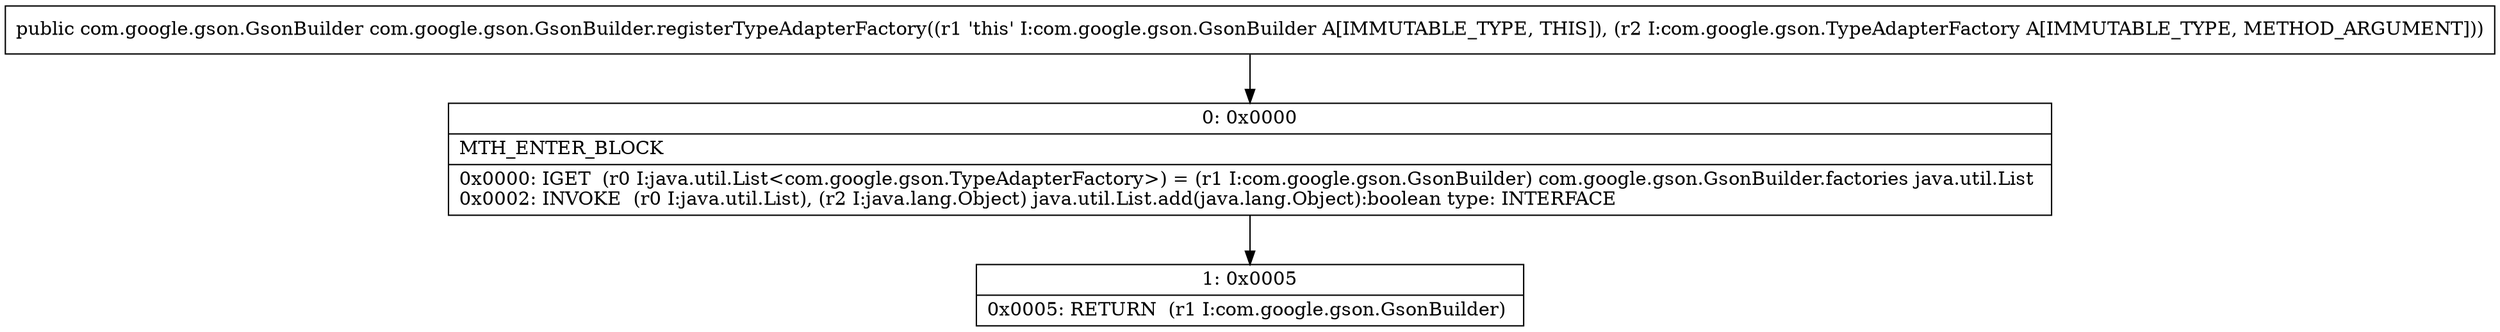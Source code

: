 digraph "CFG forcom.google.gson.GsonBuilder.registerTypeAdapterFactory(Lcom\/google\/gson\/TypeAdapterFactory;)Lcom\/google\/gson\/GsonBuilder;" {
Node_0 [shape=record,label="{0\:\ 0x0000|MTH_ENTER_BLOCK\l|0x0000: IGET  (r0 I:java.util.List\<com.google.gson.TypeAdapterFactory\>) = (r1 I:com.google.gson.GsonBuilder) com.google.gson.GsonBuilder.factories java.util.List \l0x0002: INVOKE  (r0 I:java.util.List), (r2 I:java.lang.Object) java.util.List.add(java.lang.Object):boolean type: INTERFACE \l}"];
Node_1 [shape=record,label="{1\:\ 0x0005|0x0005: RETURN  (r1 I:com.google.gson.GsonBuilder) \l}"];
MethodNode[shape=record,label="{public com.google.gson.GsonBuilder com.google.gson.GsonBuilder.registerTypeAdapterFactory((r1 'this' I:com.google.gson.GsonBuilder A[IMMUTABLE_TYPE, THIS]), (r2 I:com.google.gson.TypeAdapterFactory A[IMMUTABLE_TYPE, METHOD_ARGUMENT])) }"];
MethodNode -> Node_0;
Node_0 -> Node_1;
}

